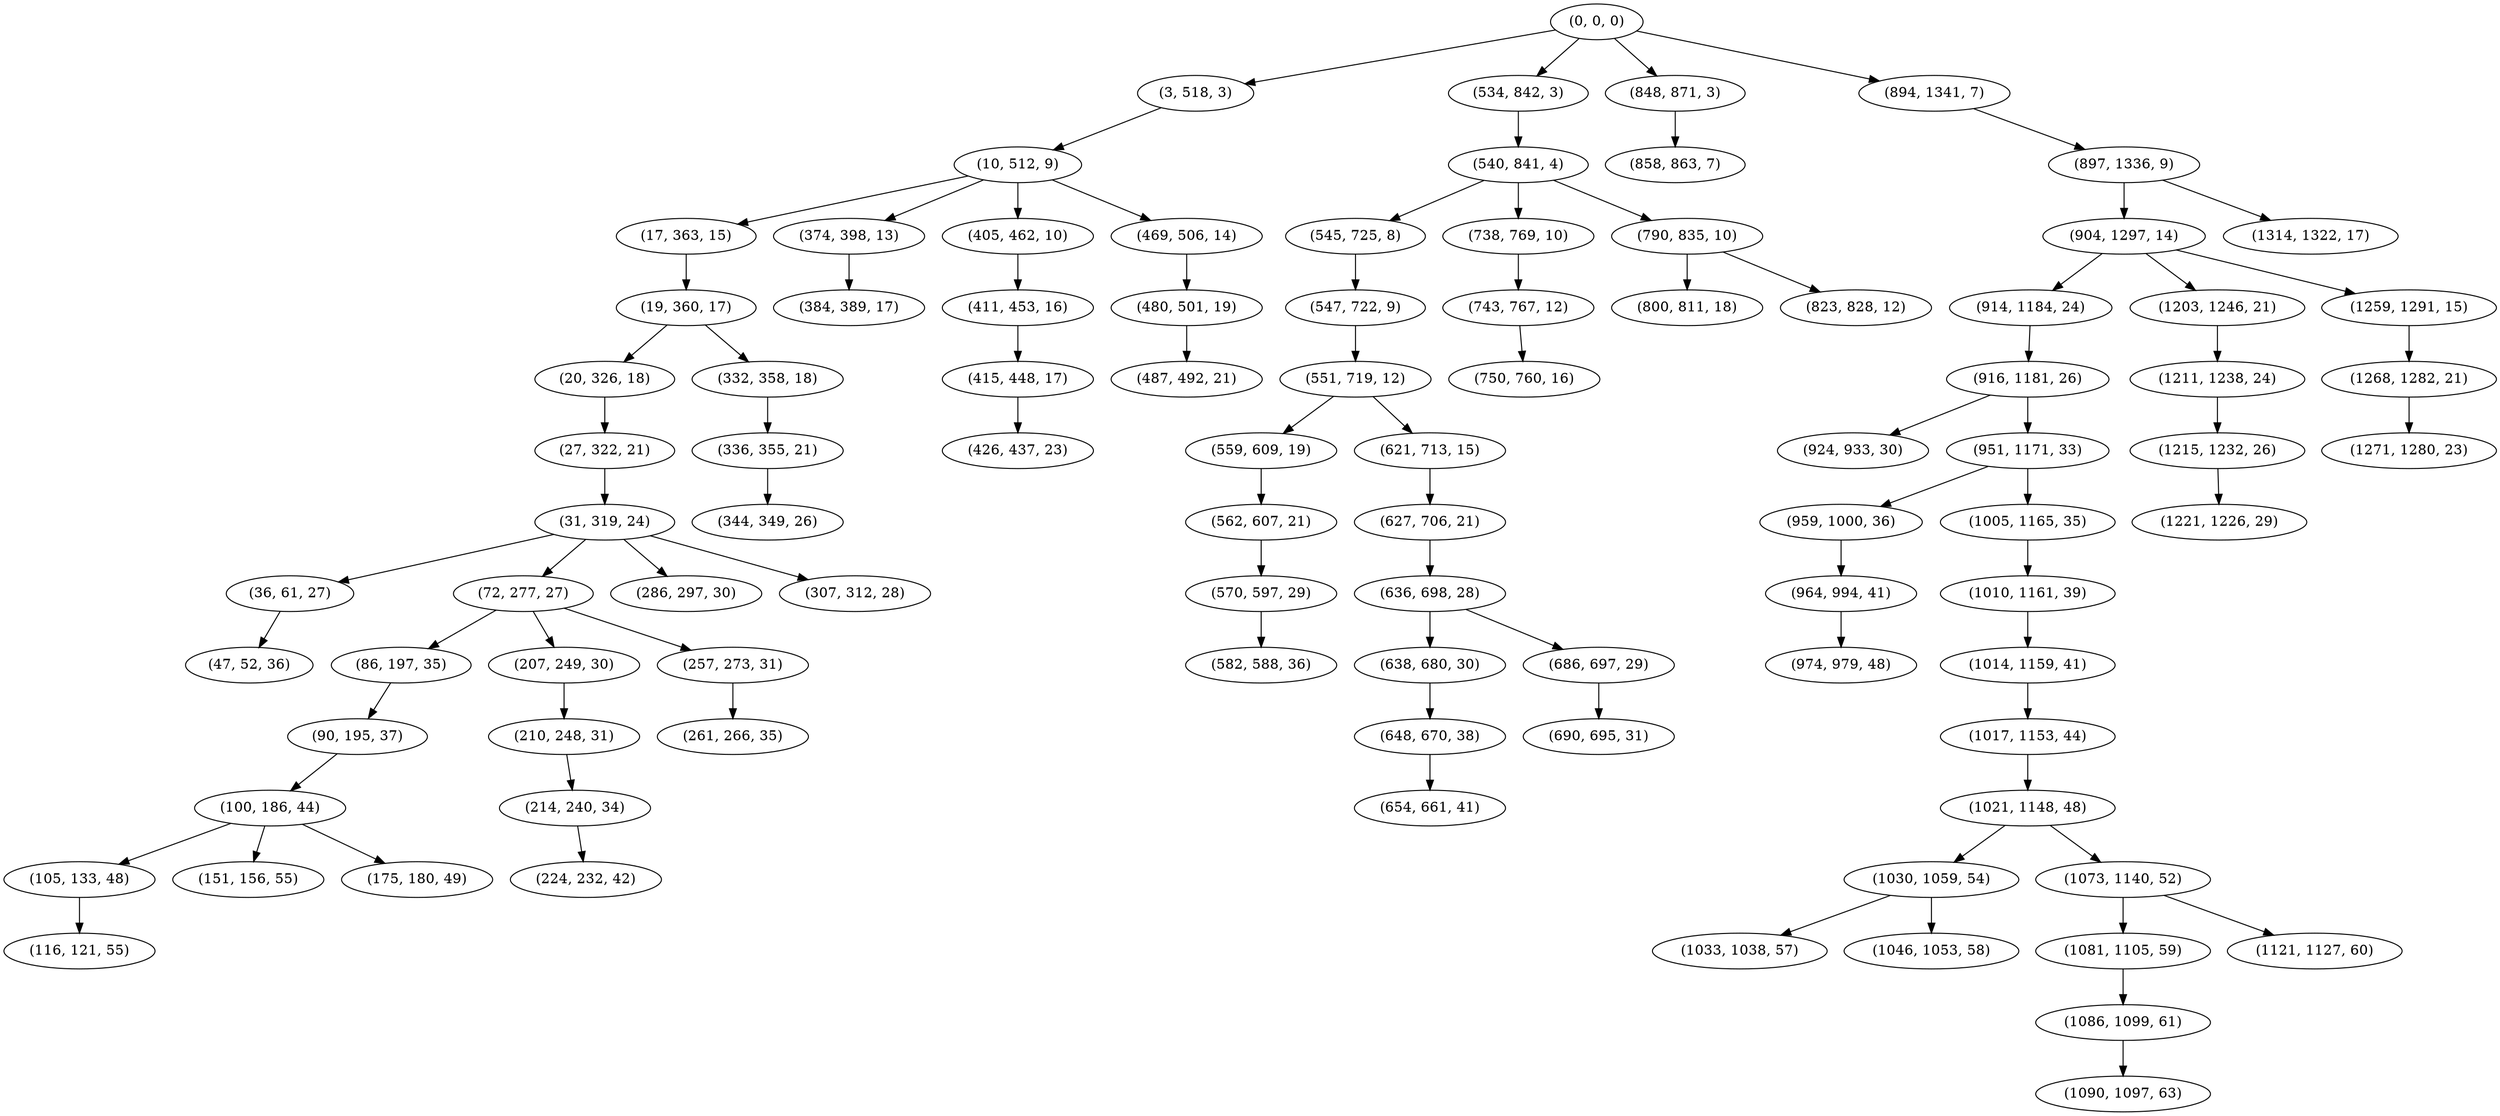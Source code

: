 digraph tree {
    "(0, 0, 0)";
    "(3, 518, 3)";
    "(10, 512, 9)";
    "(17, 363, 15)";
    "(19, 360, 17)";
    "(20, 326, 18)";
    "(27, 322, 21)";
    "(31, 319, 24)";
    "(36, 61, 27)";
    "(47, 52, 36)";
    "(72, 277, 27)";
    "(86, 197, 35)";
    "(90, 195, 37)";
    "(100, 186, 44)";
    "(105, 133, 48)";
    "(116, 121, 55)";
    "(151, 156, 55)";
    "(175, 180, 49)";
    "(207, 249, 30)";
    "(210, 248, 31)";
    "(214, 240, 34)";
    "(224, 232, 42)";
    "(257, 273, 31)";
    "(261, 266, 35)";
    "(286, 297, 30)";
    "(307, 312, 28)";
    "(332, 358, 18)";
    "(336, 355, 21)";
    "(344, 349, 26)";
    "(374, 398, 13)";
    "(384, 389, 17)";
    "(405, 462, 10)";
    "(411, 453, 16)";
    "(415, 448, 17)";
    "(426, 437, 23)";
    "(469, 506, 14)";
    "(480, 501, 19)";
    "(487, 492, 21)";
    "(534, 842, 3)";
    "(540, 841, 4)";
    "(545, 725, 8)";
    "(547, 722, 9)";
    "(551, 719, 12)";
    "(559, 609, 19)";
    "(562, 607, 21)";
    "(570, 597, 29)";
    "(582, 588, 36)";
    "(621, 713, 15)";
    "(627, 706, 21)";
    "(636, 698, 28)";
    "(638, 680, 30)";
    "(648, 670, 38)";
    "(654, 661, 41)";
    "(686, 697, 29)";
    "(690, 695, 31)";
    "(738, 769, 10)";
    "(743, 767, 12)";
    "(750, 760, 16)";
    "(790, 835, 10)";
    "(800, 811, 18)";
    "(823, 828, 12)";
    "(848, 871, 3)";
    "(858, 863, 7)";
    "(894, 1341, 7)";
    "(897, 1336, 9)";
    "(904, 1297, 14)";
    "(914, 1184, 24)";
    "(916, 1181, 26)";
    "(924, 933, 30)";
    "(951, 1171, 33)";
    "(959, 1000, 36)";
    "(964, 994, 41)";
    "(974, 979, 48)";
    "(1005, 1165, 35)";
    "(1010, 1161, 39)";
    "(1014, 1159, 41)";
    "(1017, 1153, 44)";
    "(1021, 1148, 48)";
    "(1030, 1059, 54)";
    "(1033, 1038, 57)";
    "(1046, 1053, 58)";
    "(1073, 1140, 52)";
    "(1081, 1105, 59)";
    "(1086, 1099, 61)";
    "(1090, 1097, 63)";
    "(1121, 1127, 60)";
    "(1203, 1246, 21)";
    "(1211, 1238, 24)";
    "(1215, 1232, 26)";
    "(1221, 1226, 29)";
    "(1259, 1291, 15)";
    "(1268, 1282, 21)";
    "(1271, 1280, 23)";
    "(1314, 1322, 17)";
    "(0, 0, 0)" -> "(3, 518, 3)";
    "(0, 0, 0)" -> "(534, 842, 3)";
    "(0, 0, 0)" -> "(848, 871, 3)";
    "(0, 0, 0)" -> "(894, 1341, 7)";
    "(3, 518, 3)" -> "(10, 512, 9)";
    "(10, 512, 9)" -> "(17, 363, 15)";
    "(10, 512, 9)" -> "(374, 398, 13)";
    "(10, 512, 9)" -> "(405, 462, 10)";
    "(10, 512, 9)" -> "(469, 506, 14)";
    "(17, 363, 15)" -> "(19, 360, 17)";
    "(19, 360, 17)" -> "(20, 326, 18)";
    "(19, 360, 17)" -> "(332, 358, 18)";
    "(20, 326, 18)" -> "(27, 322, 21)";
    "(27, 322, 21)" -> "(31, 319, 24)";
    "(31, 319, 24)" -> "(36, 61, 27)";
    "(31, 319, 24)" -> "(72, 277, 27)";
    "(31, 319, 24)" -> "(286, 297, 30)";
    "(31, 319, 24)" -> "(307, 312, 28)";
    "(36, 61, 27)" -> "(47, 52, 36)";
    "(72, 277, 27)" -> "(86, 197, 35)";
    "(72, 277, 27)" -> "(207, 249, 30)";
    "(72, 277, 27)" -> "(257, 273, 31)";
    "(86, 197, 35)" -> "(90, 195, 37)";
    "(90, 195, 37)" -> "(100, 186, 44)";
    "(100, 186, 44)" -> "(105, 133, 48)";
    "(100, 186, 44)" -> "(151, 156, 55)";
    "(100, 186, 44)" -> "(175, 180, 49)";
    "(105, 133, 48)" -> "(116, 121, 55)";
    "(207, 249, 30)" -> "(210, 248, 31)";
    "(210, 248, 31)" -> "(214, 240, 34)";
    "(214, 240, 34)" -> "(224, 232, 42)";
    "(257, 273, 31)" -> "(261, 266, 35)";
    "(332, 358, 18)" -> "(336, 355, 21)";
    "(336, 355, 21)" -> "(344, 349, 26)";
    "(374, 398, 13)" -> "(384, 389, 17)";
    "(405, 462, 10)" -> "(411, 453, 16)";
    "(411, 453, 16)" -> "(415, 448, 17)";
    "(415, 448, 17)" -> "(426, 437, 23)";
    "(469, 506, 14)" -> "(480, 501, 19)";
    "(480, 501, 19)" -> "(487, 492, 21)";
    "(534, 842, 3)" -> "(540, 841, 4)";
    "(540, 841, 4)" -> "(545, 725, 8)";
    "(540, 841, 4)" -> "(738, 769, 10)";
    "(540, 841, 4)" -> "(790, 835, 10)";
    "(545, 725, 8)" -> "(547, 722, 9)";
    "(547, 722, 9)" -> "(551, 719, 12)";
    "(551, 719, 12)" -> "(559, 609, 19)";
    "(551, 719, 12)" -> "(621, 713, 15)";
    "(559, 609, 19)" -> "(562, 607, 21)";
    "(562, 607, 21)" -> "(570, 597, 29)";
    "(570, 597, 29)" -> "(582, 588, 36)";
    "(621, 713, 15)" -> "(627, 706, 21)";
    "(627, 706, 21)" -> "(636, 698, 28)";
    "(636, 698, 28)" -> "(638, 680, 30)";
    "(636, 698, 28)" -> "(686, 697, 29)";
    "(638, 680, 30)" -> "(648, 670, 38)";
    "(648, 670, 38)" -> "(654, 661, 41)";
    "(686, 697, 29)" -> "(690, 695, 31)";
    "(738, 769, 10)" -> "(743, 767, 12)";
    "(743, 767, 12)" -> "(750, 760, 16)";
    "(790, 835, 10)" -> "(800, 811, 18)";
    "(790, 835, 10)" -> "(823, 828, 12)";
    "(848, 871, 3)" -> "(858, 863, 7)";
    "(894, 1341, 7)" -> "(897, 1336, 9)";
    "(897, 1336, 9)" -> "(904, 1297, 14)";
    "(897, 1336, 9)" -> "(1314, 1322, 17)";
    "(904, 1297, 14)" -> "(914, 1184, 24)";
    "(904, 1297, 14)" -> "(1203, 1246, 21)";
    "(904, 1297, 14)" -> "(1259, 1291, 15)";
    "(914, 1184, 24)" -> "(916, 1181, 26)";
    "(916, 1181, 26)" -> "(924, 933, 30)";
    "(916, 1181, 26)" -> "(951, 1171, 33)";
    "(951, 1171, 33)" -> "(959, 1000, 36)";
    "(951, 1171, 33)" -> "(1005, 1165, 35)";
    "(959, 1000, 36)" -> "(964, 994, 41)";
    "(964, 994, 41)" -> "(974, 979, 48)";
    "(1005, 1165, 35)" -> "(1010, 1161, 39)";
    "(1010, 1161, 39)" -> "(1014, 1159, 41)";
    "(1014, 1159, 41)" -> "(1017, 1153, 44)";
    "(1017, 1153, 44)" -> "(1021, 1148, 48)";
    "(1021, 1148, 48)" -> "(1030, 1059, 54)";
    "(1021, 1148, 48)" -> "(1073, 1140, 52)";
    "(1030, 1059, 54)" -> "(1033, 1038, 57)";
    "(1030, 1059, 54)" -> "(1046, 1053, 58)";
    "(1073, 1140, 52)" -> "(1081, 1105, 59)";
    "(1073, 1140, 52)" -> "(1121, 1127, 60)";
    "(1081, 1105, 59)" -> "(1086, 1099, 61)";
    "(1086, 1099, 61)" -> "(1090, 1097, 63)";
    "(1203, 1246, 21)" -> "(1211, 1238, 24)";
    "(1211, 1238, 24)" -> "(1215, 1232, 26)";
    "(1215, 1232, 26)" -> "(1221, 1226, 29)";
    "(1259, 1291, 15)" -> "(1268, 1282, 21)";
    "(1268, 1282, 21)" -> "(1271, 1280, 23)";
}
